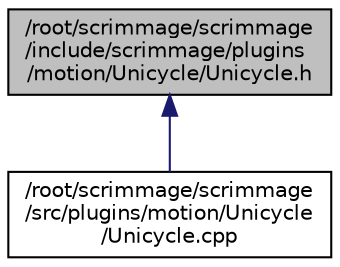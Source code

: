 digraph "/root/scrimmage/scrimmage/include/scrimmage/plugins/motion/Unicycle/Unicycle.h"
{
 // LATEX_PDF_SIZE
  edge [fontname="Helvetica",fontsize="10",labelfontname="Helvetica",labelfontsize="10"];
  node [fontname="Helvetica",fontsize="10",shape=record];
  Node1 [label="/root/scrimmage/scrimmage\l/include/scrimmage/plugins\l/motion/Unicycle/Unicycle.h",height=0.2,width=0.4,color="black", fillcolor="grey75", style="filled", fontcolor="black",tooltip="Brief file description."];
  Node1 -> Node2 [dir="back",color="midnightblue",fontsize="10",style="solid",fontname="Helvetica"];
  Node2 [label="/root/scrimmage/scrimmage\l/src/plugins/motion/Unicycle\l/Unicycle.cpp",height=0.2,width=0.4,color="black", fillcolor="white", style="filled",URL="$Unicycle_8cpp.html",tooltip="Brief file description."];
}
